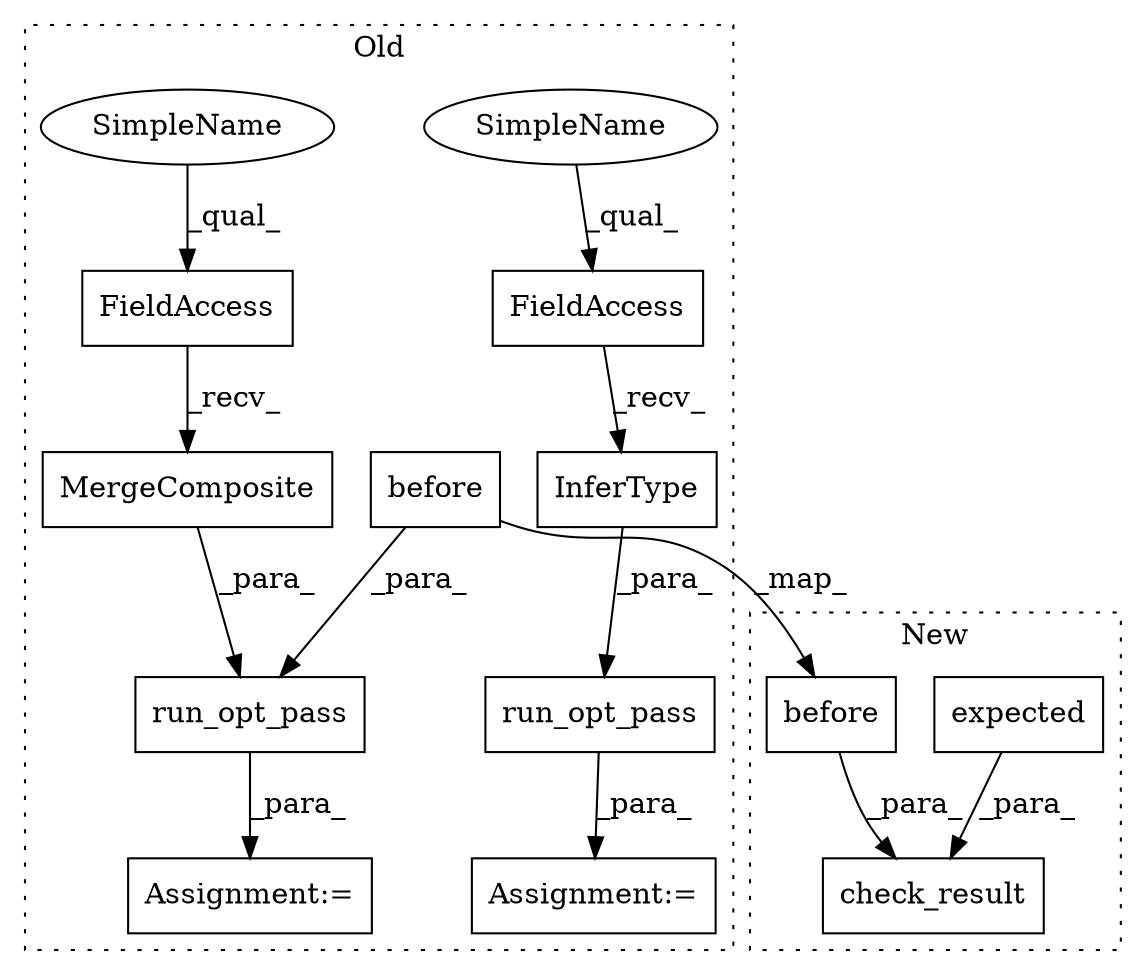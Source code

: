 digraph G {
subgraph cluster0 {
1 [label="MergeComposite" a="32" s="29380,29413" l="15,1" shape="box"];
4 [label="run_opt_pass" a="32" s="29342,29414" l="13,1" shape="box"];
5 [label="FieldAccess" a="22" s="29364" l="15" shape="box"];
6 [label="FieldAccess" a="22" s="29243" l="15" shape="box"];
7 [label="InferType" a="32" s="29259" l="11" shape="box"];
8 [label="run_opt_pass" a="32" s="29221,29270" l="13,1" shape="box"];
9 [label="before" a="32" s="29355" l="8" shape="box"];
11 [label="Assignment:=" a="7" s="29220" l="1" shape="box"];
12 [label="Assignment:=" a="7" s="29341" l="1" shape="box"];
13 [label="SimpleName" a="42" s="29243" l="5" shape="ellipse"];
14 [label="SimpleName" a="42" s="29364" l="5" shape="ellipse"];
label = "Old";
style="dotted";
}
subgraph cluster1 {
2 [label="expected" a="32" s="33670" l="10" shape="box"];
3 [label="check_result" a="32" s="33629,33680" l="13,1" shape="box"];
10 [label="before" a="32" s="33661" l="8" shape="box"];
label = "New";
style="dotted";
}
1 -> 4 [label="_para_"];
2 -> 3 [label="_para_"];
4 -> 12 [label="_para_"];
5 -> 1 [label="_recv_"];
6 -> 7 [label="_recv_"];
7 -> 8 [label="_para_"];
8 -> 11 [label="_para_"];
9 -> 4 [label="_para_"];
9 -> 10 [label="_map_"];
10 -> 3 [label="_para_"];
13 -> 6 [label="_qual_"];
14 -> 5 [label="_qual_"];
}